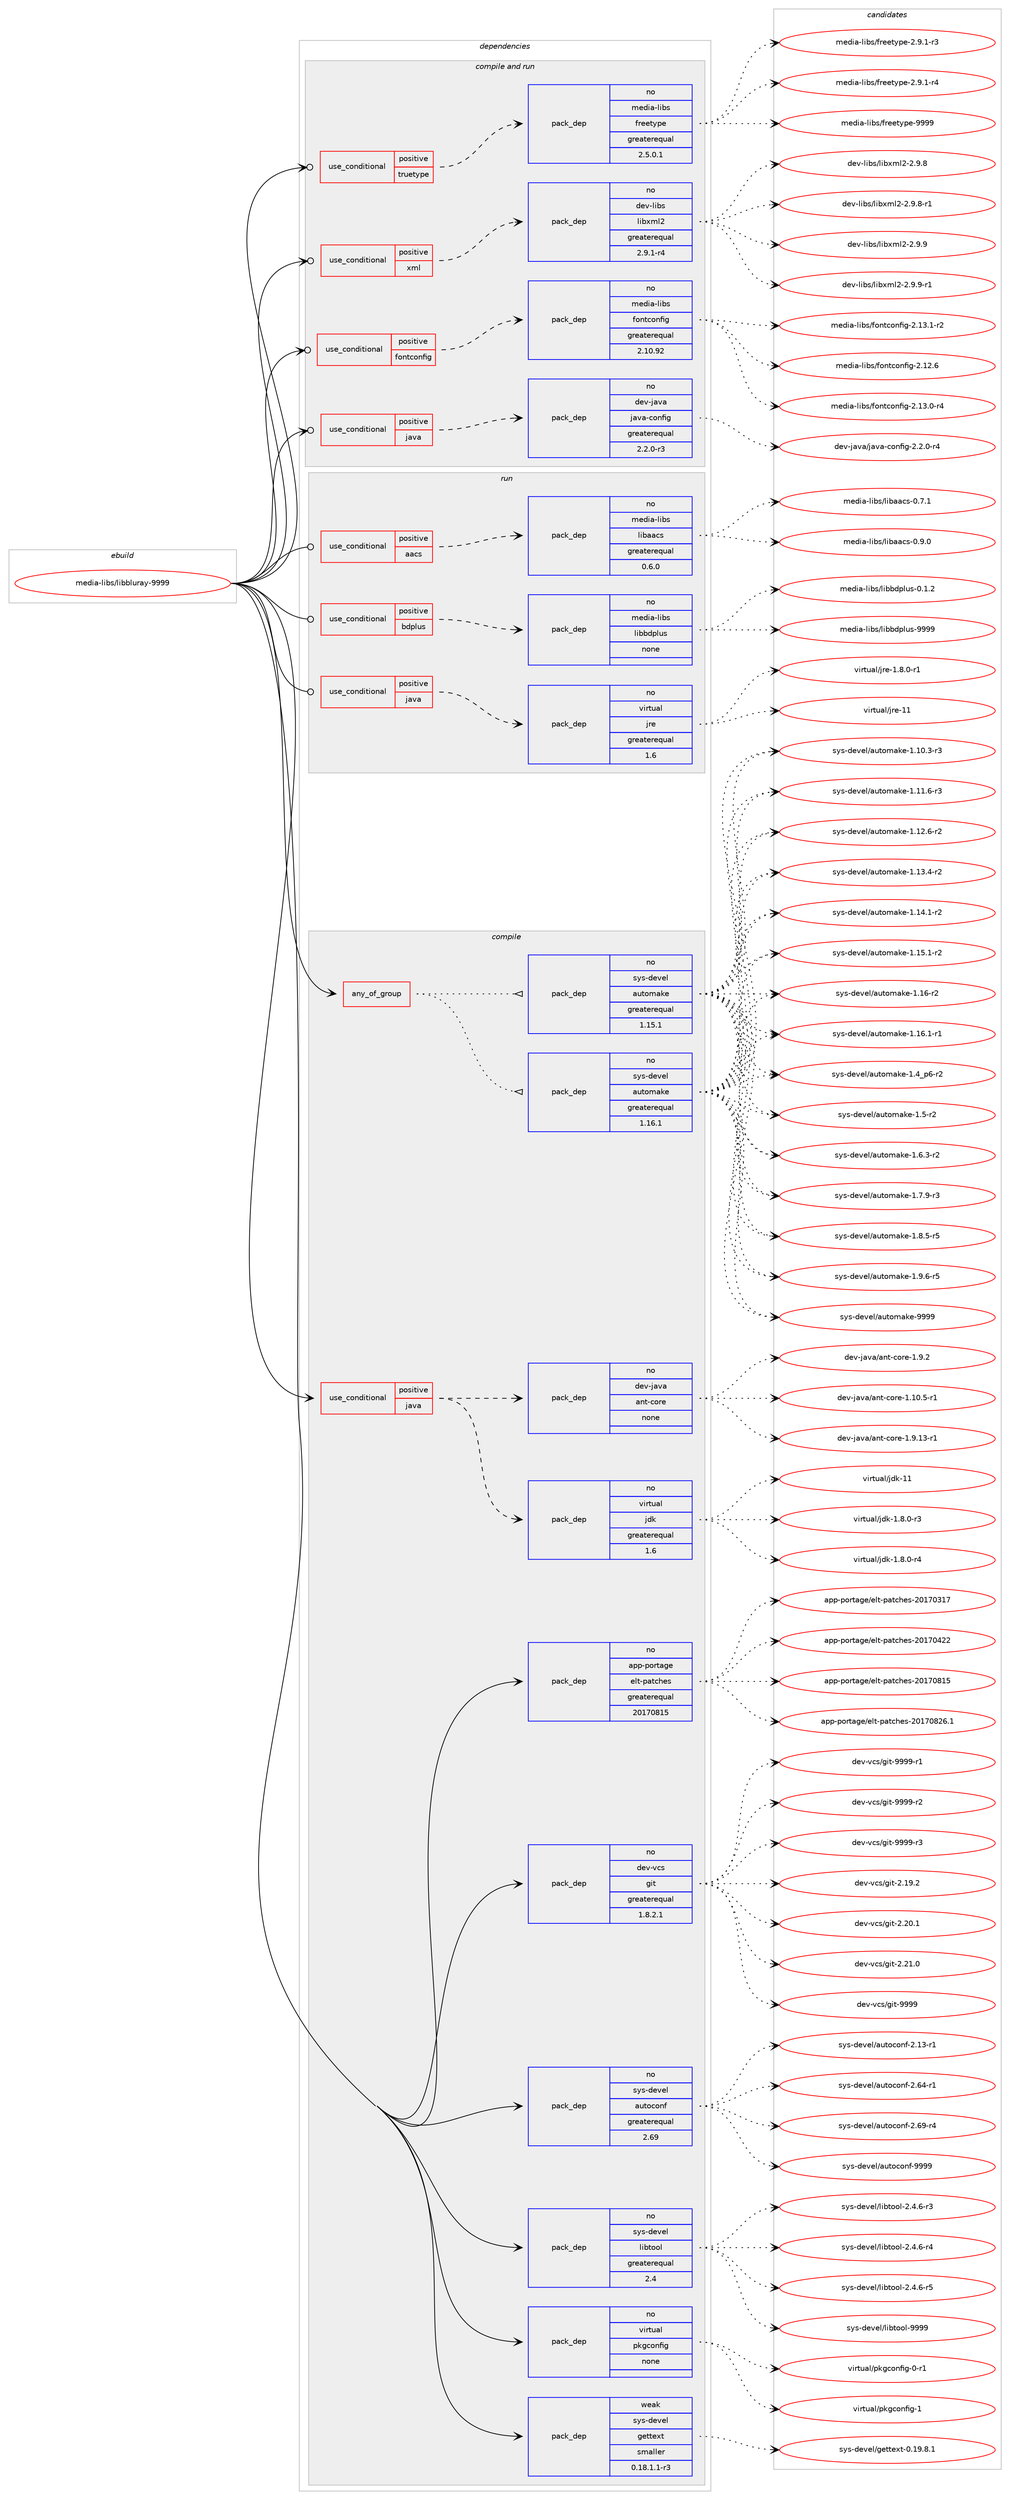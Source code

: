 digraph prolog {

# *************
# Graph options
# *************

newrank=true;
concentrate=true;
compound=true;
graph [rankdir=LR,fontname=Helvetica,fontsize=10,ranksep=1.5];#, ranksep=2.5, nodesep=0.2];
edge  [arrowhead=vee];
node  [fontname=Helvetica,fontsize=10];

# **********
# The ebuild
# **********

subgraph cluster_leftcol {
color=gray;
rank=same;
label=<<i>ebuild</i>>;
id [label="media-libs/libbluray-9999", color=red, width=4, href="../media-libs/libbluray-9999.svg"];
}

# ****************
# The dependencies
# ****************

subgraph cluster_midcol {
color=gray;
label=<<i>dependencies</i>>;
subgraph cluster_compile {
fillcolor="#eeeeee";
style=filled;
label=<<i>compile</i>>;
subgraph any25050 {
dependency1611951 [label=<<TABLE BORDER="0" CELLBORDER="1" CELLSPACING="0" CELLPADDING="4"><TR><TD CELLPADDING="10">any_of_group</TD></TR></TABLE>>, shape=none, color=red];subgraph pack1151925 {
dependency1611952 [label=<<TABLE BORDER="0" CELLBORDER="1" CELLSPACING="0" CELLPADDING="4" WIDTH="220"><TR><TD ROWSPAN="6" CELLPADDING="30">pack_dep</TD></TR><TR><TD WIDTH="110">no</TD></TR><TR><TD>sys-devel</TD></TR><TR><TD>automake</TD></TR><TR><TD>greaterequal</TD></TR><TR><TD>1.16.1</TD></TR></TABLE>>, shape=none, color=blue];
}
dependency1611951:e -> dependency1611952:w [weight=20,style="dotted",arrowhead="oinv"];
subgraph pack1151926 {
dependency1611953 [label=<<TABLE BORDER="0" CELLBORDER="1" CELLSPACING="0" CELLPADDING="4" WIDTH="220"><TR><TD ROWSPAN="6" CELLPADDING="30">pack_dep</TD></TR><TR><TD WIDTH="110">no</TD></TR><TR><TD>sys-devel</TD></TR><TR><TD>automake</TD></TR><TR><TD>greaterequal</TD></TR><TR><TD>1.15.1</TD></TR></TABLE>>, shape=none, color=blue];
}
dependency1611951:e -> dependency1611953:w [weight=20,style="dotted",arrowhead="oinv"];
}
id:e -> dependency1611951:w [weight=20,style="solid",arrowhead="vee"];
subgraph cond434277 {
dependency1611954 [label=<<TABLE BORDER="0" CELLBORDER="1" CELLSPACING="0" CELLPADDING="4"><TR><TD ROWSPAN="3" CELLPADDING="10">use_conditional</TD></TR><TR><TD>positive</TD></TR><TR><TD>java</TD></TR></TABLE>>, shape=none, color=red];
subgraph pack1151927 {
dependency1611955 [label=<<TABLE BORDER="0" CELLBORDER="1" CELLSPACING="0" CELLPADDING="4" WIDTH="220"><TR><TD ROWSPAN="6" CELLPADDING="30">pack_dep</TD></TR><TR><TD WIDTH="110">no</TD></TR><TR><TD>virtual</TD></TR><TR><TD>jdk</TD></TR><TR><TD>greaterequal</TD></TR><TR><TD>1.6</TD></TR></TABLE>>, shape=none, color=blue];
}
dependency1611954:e -> dependency1611955:w [weight=20,style="dashed",arrowhead="vee"];
subgraph pack1151928 {
dependency1611956 [label=<<TABLE BORDER="0" CELLBORDER="1" CELLSPACING="0" CELLPADDING="4" WIDTH="220"><TR><TD ROWSPAN="6" CELLPADDING="30">pack_dep</TD></TR><TR><TD WIDTH="110">no</TD></TR><TR><TD>dev-java</TD></TR><TR><TD>ant-core</TD></TR><TR><TD>none</TD></TR><TR><TD></TD></TR></TABLE>>, shape=none, color=blue];
}
dependency1611954:e -> dependency1611956:w [weight=20,style="dashed",arrowhead="vee"];
}
id:e -> dependency1611954:w [weight=20,style="solid",arrowhead="vee"];
subgraph pack1151929 {
dependency1611957 [label=<<TABLE BORDER="0" CELLBORDER="1" CELLSPACING="0" CELLPADDING="4" WIDTH="220"><TR><TD ROWSPAN="6" CELLPADDING="30">pack_dep</TD></TR><TR><TD WIDTH="110">no</TD></TR><TR><TD>app-portage</TD></TR><TR><TD>elt-patches</TD></TR><TR><TD>greaterequal</TD></TR><TR><TD>20170815</TD></TR></TABLE>>, shape=none, color=blue];
}
id:e -> dependency1611957:w [weight=20,style="solid",arrowhead="vee"];
subgraph pack1151930 {
dependency1611958 [label=<<TABLE BORDER="0" CELLBORDER="1" CELLSPACING="0" CELLPADDING="4" WIDTH="220"><TR><TD ROWSPAN="6" CELLPADDING="30">pack_dep</TD></TR><TR><TD WIDTH="110">no</TD></TR><TR><TD>dev-vcs</TD></TR><TR><TD>git</TD></TR><TR><TD>greaterequal</TD></TR><TR><TD>1.8.2.1</TD></TR></TABLE>>, shape=none, color=blue];
}
id:e -> dependency1611958:w [weight=20,style="solid",arrowhead="vee"];
subgraph pack1151931 {
dependency1611959 [label=<<TABLE BORDER="0" CELLBORDER="1" CELLSPACING="0" CELLPADDING="4" WIDTH="220"><TR><TD ROWSPAN="6" CELLPADDING="30">pack_dep</TD></TR><TR><TD WIDTH="110">no</TD></TR><TR><TD>sys-devel</TD></TR><TR><TD>autoconf</TD></TR><TR><TD>greaterequal</TD></TR><TR><TD>2.69</TD></TR></TABLE>>, shape=none, color=blue];
}
id:e -> dependency1611959:w [weight=20,style="solid",arrowhead="vee"];
subgraph pack1151932 {
dependency1611960 [label=<<TABLE BORDER="0" CELLBORDER="1" CELLSPACING="0" CELLPADDING="4" WIDTH="220"><TR><TD ROWSPAN="6" CELLPADDING="30">pack_dep</TD></TR><TR><TD WIDTH="110">no</TD></TR><TR><TD>sys-devel</TD></TR><TR><TD>libtool</TD></TR><TR><TD>greaterequal</TD></TR><TR><TD>2.4</TD></TR></TABLE>>, shape=none, color=blue];
}
id:e -> dependency1611960:w [weight=20,style="solid",arrowhead="vee"];
subgraph pack1151933 {
dependency1611961 [label=<<TABLE BORDER="0" CELLBORDER="1" CELLSPACING="0" CELLPADDING="4" WIDTH="220"><TR><TD ROWSPAN="6" CELLPADDING="30">pack_dep</TD></TR><TR><TD WIDTH="110">no</TD></TR><TR><TD>virtual</TD></TR><TR><TD>pkgconfig</TD></TR><TR><TD>none</TD></TR><TR><TD></TD></TR></TABLE>>, shape=none, color=blue];
}
id:e -> dependency1611961:w [weight=20,style="solid",arrowhead="vee"];
subgraph pack1151934 {
dependency1611962 [label=<<TABLE BORDER="0" CELLBORDER="1" CELLSPACING="0" CELLPADDING="4" WIDTH="220"><TR><TD ROWSPAN="6" CELLPADDING="30">pack_dep</TD></TR><TR><TD WIDTH="110">weak</TD></TR><TR><TD>sys-devel</TD></TR><TR><TD>gettext</TD></TR><TR><TD>smaller</TD></TR><TR><TD>0.18.1.1-r3</TD></TR></TABLE>>, shape=none, color=blue];
}
id:e -> dependency1611962:w [weight=20,style="solid",arrowhead="vee"];
}
subgraph cluster_compileandrun {
fillcolor="#eeeeee";
style=filled;
label=<<i>compile and run</i>>;
subgraph cond434278 {
dependency1611963 [label=<<TABLE BORDER="0" CELLBORDER="1" CELLSPACING="0" CELLPADDING="4"><TR><TD ROWSPAN="3" CELLPADDING="10">use_conditional</TD></TR><TR><TD>positive</TD></TR><TR><TD>fontconfig</TD></TR></TABLE>>, shape=none, color=red];
subgraph pack1151935 {
dependency1611964 [label=<<TABLE BORDER="0" CELLBORDER="1" CELLSPACING="0" CELLPADDING="4" WIDTH="220"><TR><TD ROWSPAN="6" CELLPADDING="30">pack_dep</TD></TR><TR><TD WIDTH="110">no</TD></TR><TR><TD>media-libs</TD></TR><TR><TD>fontconfig</TD></TR><TR><TD>greaterequal</TD></TR><TR><TD>2.10.92</TD></TR></TABLE>>, shape=none, color=blue];
}
dependency1611963:e -> dependency1611964:w [weight=20,style="dashed",arrowhead="vee"];
}
id:e -> dependency1611963:w [weight=20,style="solid",arrowhead="odotvee"];
subgraph cond434279 {
dependency1611965 [label=<<TABLE BORDER="0" CELLBORDER="1" CELLSPACING="0" CELLPADDING="4"><TR><TD ROWSPAN="3" CELLPADDING="10">use_conditional</TD></TR><TR><TD>positive</TD></TR><TR><TD>java</TD></TR></TABLE>>, shape=none, color=red];
subgraph pack1151936 {
dependency1611966 [label=<<TABLE BORDER="0" CELLBORDER="1" CELLSPACING="0" CELLPADDING="4" WIDTH="220"><TR><TD ROWSPAN="6" CELLPADDING="30">pack_dep</TD></TR><TR><TD WIDTH="110">no</TD></TR><TR><TD>dev-java</TD></TR><TR><TD>java-config</TD></TR><TR><TD>greaterequal</TD></TR><TR><TD>2.2.0-r3</TD></TR></TABLE>>, shape=none, color=blue];
}
dependency1611965:e -> dependency1611966:w [weight=20,style="dashed",arrowhead="vee"];
}
id:e -> dependency1611965:w [weight=20,style="solid",arrowhead="odotvee"];
subgraph cond434280 {
dependency1611967 [label=<<TABLE BORDER="0" CELLBORDER="1" CELLSPACING="0" CELLPADDING="4"><TR><TD ROWSPAN="3" CELLPADDING="10">use_conditional</TD></TR><TR><TD>positive</TD></TR><TR><TD>truetype</TD></TR></TABLE>>, shape=none, color=red];
subgraph pack1151937 {
dependency1611968 [label=<<TABLE BORDER="0" CELLBORDER="1" CELLSPACING="0" CELLPADDING="4" WIDTH="220"><TR><TD ROWSPAN="6" CELLPADDING="30">pack_dep</TD></TR><TR><TD WIDTH="110">no</TD></TR><TR><TD>media-libs</TD></TR><TR><TD>freetype</TD></TR><TR><TD>greaterequal</TD></TR><TR><TD>2.5.0.1</TD></TR></TABLE>>, shape=none, color=blue];
}
dependency1611967:e -> dependency1611968:w [weight=20,style="dashed",arrowhead="vee"];
}
id:e -> dependency1611967:w [weight=20,style="solid",arrowhead="odotvee"];
subgraph cond434281 {
dependency1611969 [label=<<TABLE BORDER="0" CELLBORDER="1" CELLSPACING="0" CELLPADDING="4"><TR><TD ROWSPAN="3" CELLPADDING="10">use_conditional</TD></TR><TR><TD>positive</TD></TR><TR><TD>xml</TD></TR></TABLE>>, shape=none, color=red];
subgraph pack1151938 {
dependency1611970 [label=<<TABLE BORDER="0" CELLBORDER="1" CELLSPACING="0" CELLPADDING="4" WIDTH="220"><TR><TD ROWSPAN="6" CELLPADDING="30">pack_dep</TD></TR><TR><TD WIDTH="110">no</TD></TR><TR><TD>dev-libs</TD></TR><TR><TD>libxml2</TD></TR><TR><TD>greaterequal</TD></TR><TR><TD>2.9.1-r4</TD></TR></TABLE>>, shape=none, color=blue];
}
dependency1611969:e -> dependency1611970:w [weight=20,style="dashed",arrowhead="vee"];
}
id:e -> dependency1611969:w [weight=20,style="solid",arrowhead="odotvee"];
}
subgraph cluster_run {
fillcolor="#eeeeee";
style=filled;
label=<<i>run</i>>;
subgraph cond434282 {
dependency1611971 [label=<<TABLE BORDER="0" CELLBORDER="1" CELLSPACING="0" CELLPADDING="4"><TR><TD ROWSPAN="3" CELLPADDING="10">use_conditional</TD></TR><TR><TD>positive</TD></TR><TR><TD>aacs</TD></TR></TABLE>>, shape=none, color=red];
subgraph pack1151939 {
dependency1611972 [label=<<TABLE BORDER="0" CELLBORDER="1" CELLSPACING="0" CELLPADDING="4" WIDTH="220"><TR><TD ROWSPAN="6" CELLPADDING="30">pack_dep</TD></TR><TR><TD WIDTH="110">no</TD></TR><TR><TD>media-libs</TD></TR><TR><TD>libaacs</TD></TR><TR><TD>greaterequal</TD></TR><TR><TD>0.6.0</TD></TR></TABLE>>, shape=none, color=blue];
}
dependency1611971:e -> dependency1611972:w [weight=20,style="dashed",arrowhead="vee"];
}
id:e -> dependency1611971:w [weight=20,style="solid",arrowhead="odot"];
subgraph cond434283 {
dependency1611973 [label=<<TABLE BORDER="0" CELLBORDER="1" CELLSPACING="0" CELLPADDING="4"><TR><TD ROWSPAN="3" CELLPADDING="10">use_conditional</TD></TR><TR><TD>positive</TD></TR><TR><TD>bdplus</TD></TR></TABLE>>, shape=none, color=red];
subgraph pack1151940 {
dependency1611974 [label=<<TABLE BORDER="0" CELLBORDER="1" CELLSPACING="0" CELLPADDING="4" WIDTH="220"><TR><TD ROWSPAN="6" CELLPADDING="30">pack_dep</TD></TR><TR><TD WIDTH="110">no</TD></TR><TR><TD>media-libs</TD></TR><TR><TD>libbdplus</TD></TR><TR><TD>none</TD></TR><TR><TD></TD></TR></TABLE>>, shape=none, color=blue];
}
dependency1611973:e -> dependency1611974:w [weight=20,style="dashed",arrowhead="vee"];
}
id:e -> dependency1611973:w [weight=20,style="solid",arrowhead="odot"];
subgraph cond434284 {
dependency1611975 [label=<<TABLE BORDER="0" CELLBORDER="1" CELLSPACING="0" CELLPADDING="4"><TR><TD ROWSPAN="3" CELLPADDING="10">use_conditional</TD></TR><TR><TD>positive</TD></TR><TR><TD>java</TD></TR></TABLE>>, shape=none, color=red];
subgraph pack1151941 {
dependency1611976 [label=<<TABLE BORDER="0" CELLBORDER="1" CELLSPACING="0" CELLPADDING="4" WIDTH="220"><TR><TD ROWSPAN="6" CELLPADDING="30">pack_dep</TD></TR><TR><TD WIDTH="110">no</TD></TR><TR><TD>virtual</TD></TR><TR><TD>jre</TD></TR><TR><TD>greaterequal</TD></TR><TR><TD>1.6</TD></TR></TABLE>>, shape=none, color=blue];
}
dependency1611975:e -> dependency1611976:w [weight=20,style="dashed",arrowhead="vee"];
}
id:e -> dependency1611975:w [weight=20,style="solid",arrowhead="odot"];
}
}

# **************
# The candidates
# **************

subgraph cluster_choices {
rank=same;
color=gray;
label=<<i>candidates</i>>;

subgraph choice1151925 {
color=black;
nodesep=1;
choice11512111545100101118101108479711711611110997107101454946494846514511451 [label="sys-devel/automake-1.10.3-r3", color=red, width=4,href="../sys-devel/automake-1.10.3-r3.svg"];
choice11512111545100101118101108479711711611110997107101454946494946544511451 [label="sys-devel/automake-1.11.6-r3", color=red, width=4,href="../sys-devel/automake-1.11.6-r3.svg"];
choice11512111545100101118101108479711711611110997107101454946495046544511450 [label="sys-devel/automake-1.12.6-r2", color=red, width=4,href="../sys-devel/automake-1.12.6-r2.svg"];
choice11512111545100101118101108479711711611110997107101454946495146524511450 [label="sys-devel/automake-1.13.4-r2", color=red, width=4,href="../sys-devel/automake-1.13.4-r2.svg"];
choice11512111545100101118101108479711711611110997107101454946495246494511450 [label="sys-devel/automake-1.14.1-r2", color=red, width=4,href="../sys-devel/automake-1.14.1-r2.svg"];
choice11512111545100101118101108479711711611110997107101454946495346494511450 [label="sys-devel/automake-1.15.1-r2", color=red, width=4,href="../sys-devel/automake-1.15.1-r2.svg"];
choice1151211154510010111810110847971171161111099710710145494649544511450 [label="sys-devel/automake-1.16-r2", color=red, width=4,href="../sys-devel/automake-1.16-r2.svg"];
choice11512111545100101118101108479711711611110997107101454946495446494511449 [label="sys-devel/automake-1.16.1-r1", color=red, width=4,href="../sys-devel/automake-1.16.1-r1.svg"];
choice115121115451001011181011084797117116111109971071014549465295112544511450 [label="sys-devel/automake-1.4_p6-r2", color=red, width=4,href="../sys-devel/automake-1.4_p6-r2.svg"];
choice11512111545100101118101108479711711611110997107101454946534511450 [label="sys-devel/automake-1.5-r2", color=red, width=4,href="../sys-devel/automake-1.5-r2.svg"];
choice115121115451001011181011084797117116111109971071014549465446514511450 [label="sys-devel/automake-1.6.3-r2", color=red, width=4,href="../sys-devel/automake-1.6.3-r2.svg"];
choice115121115451001011181011084797117116111109971071014549465546574511451 [label="sys-devel/automake-1.7.9-r3", color=red, width=4,href="../sys-devel/automake-1.7.9-r3.svg"];
choice115121115451001011181011084797117116111109971071014549465646534511453 [label="sys-devel/automake-1.8.5-r5", color=red, width=4,href="../sys-devel/automake-1.8.5-r5.svg"];
choice115121115451001011181011084797117116111109971071014549465746544511453 [label="sys-devel/automake-1.9.6-r5", color=red, width=4,href="../sys-devel/automake-1.9.6-r5.svg"];
choice115121115451001011181011084797117116111109971071014557575757 [label="sys-devel/automake-9999", color=red, width=4,href="../sys-devel/automake-9999.svg"];
dependency1611952:e -> choice11512111545100101118101108479711711611110997107101454946494846514511451:w [style=dotted,weight="100"];
dependency1611952:e -> choice11512111545100101118101108479711711611110997107101454946494946544511451:w [style=dotted,weight="100"];
dependency1611952:e -> choice11512111545100101118101108479711711611110997107101454946495046544511450:w [style=dotted,weight="100"];
dependency1611952:e -> choice11512111545100101118101108479711711611110997107101454946495146524511450:w [style=dotted,weight="100"];
dependency1611952:e -> choice11512111545100101118101108479711711611110997107101454946495246494511450:w [style=dotted,weight="100"];
dependency1611952:e -> choice11512111545100101118101108479711711611110997107101454946495346494511450:w [style=dotted,weight="100"];
dependency1611952:e -> choice1151211154510010111810110847971171161111099710710145494649544511450:w [style=dotted,weight="100"];
dependency1611952:e -> choice11512111545100101118101108479711711611110997107101454946495446494511449:w [style=dotted,weight="100"];
dependency1611952:e -> choice115121115451001011181011084797117116111109971071014549465295112544511450:w [style=dotted,weight="100"];
dependency1611952:e -> choice11512111545100101118101108479711711611110997107101454946534511450:w [style=dotted,weight="100"];
dependency1611952:e -> choice115121115451001011181011084797117116111109971071014549465446514511450:w [style=dotted,weight="100"];
dependency1611952:e -> choice115121115451001011181011084797117116111109971071014549465546574511451:w [style=dotted,weight="100"];
dependency1611952:e -> choice115121115451001011181011084797117116111109971071014549465646534511453:w [style=dotted,weight="100"];
dependency1611952:e -> choice115121115451001011181011084797117116111109971071014549465746544511453:w [style=dotted,weight="100"];
dependency1611952:e -> choice115121115451001011181011084797117116111109971071014557575757:w [style=dotted,weight="100"];
}
subgraph choice1151926 {
color=black;
nodesep=1;
choice11512111545100101118101108479711711611110997107101454946494846514511451 [label="sys-devel/automake-1.10.3-r3", color=red, width=4,href="../sys-devel/automake-1.10.3-r3.svg"];
choice11512111545100101118101108479711711611110997107101454946494946544511451 [label="sys-devel/automake-1.11.6-r3", color=red, width=4,href="../sys-devel/automake-1.11.6-r3.svg"];
choice11512111545100101118101108479711711611110997107101454946495046544511450 [label="sys-devel/automake-1.12.6-r2", color=red, width=4,href="../sys-devel/automake-1.12.6-r2.svg"];
choice11512111545100101118101108479711711611110997107101454946495146524511450 [label="sys-devel/automake-1.13.4-r2", color=red, width=4,href="../sys-devel/automake-1.13.4-r2.svg"];
choice11512111545100101118101108479711711611110997107101454946495246494511450 [label="sys-devel/automake-1.14.1-r2", color=red, width=4,href="../sys-devel/automake-1.14.1-r2.svg"];
choice11512111545100101118101108479711711611110997107101454946495346494511450 [label="sys-devel/automake-1.15.1-r2", color=red, width=4,href="../sys-devel/automake-1.15.1-r2.svg"];
choice1151211154510010111810110847971171161111099710710145494649544511450 [label="sys-devel/automake-1.16-r2", color=red, width=4,href="../sys-devel/automake-1.16-r2.svg"];
choice11512111545100101118101108479711711611110997107101454946495446494511449 [label="sys-devel/automake-1.16.1-r1", color=red, width=4,href="../sys-devel/automake-1.16.1-r1.svg"];
choice115121115451001011181011084797117116111109971071014549465295112544511450 [label="sys-devel/automake-1.4_p6-r2", color=red, width=4,href="../sys-devel/automake-1.4_p6-r2.svg"];
choice11512111545100101118101108479711711611110997107101454946534511450 [label="sys-devel/automake-1.5-r2", color=red, width=4,href="../sys-devel/automake-1.5-r2.svg"];
choice115121115451001011181011084797117116111109971071014549465446514511450 [label="sys-devel/automake-1.6.3-r2", color=red, width=4,href="../sys-devel/automake-1.6.3-r2.svg"];
choice115121115451001011181011084797117116111109971071014549465546574511451 [label="sys-devel/automake-1.7.9-r3", color=red, width=4,href="../sys-devel/automake-1.7.9-r3.svg"];
choice115121115451001011181011084797117116111109971071014549465646534511453 [label="sys-devel/automake-1.8.5-r5", color=red, width=4,href="../sys-devel/automake-1.8.5-r5.svg"];
choice115121115451001011181011084797117116111109971071014549465746544511453 [label="sys-devel/automake-1.9.6-r5", color=red, width=4,href="../sys-devel/automake-1.9.6-r5.svg"];
choice115121115451001011181011084797117116111109971071014557575757 [label="sys-devel/automake-9999", color=red, width=4,href="../sys-devel/automake-9999.svg"];
dependency1611953:e -> choice11512111545100101118101108479711711611110997107101454946494846514511451:w [style=dotted,weight="100"];
dependency1611953:e -> choice11512111545100101118101108479711711611110997107101454946494946544511451:w [style=dotted,weight="100"];
dependency1611953:e -> choice11512111545100101118101108479711711611110997107101454946495046544511450:w [style=dotted,weight="100"];
dependency1611953:e -> choice11512111545100101118101108479711711611110997107101454946495146524511450:w [style=dotted,weight="100"];
dependency1611953:e -> choice11512111545100101118101108479711711611110997107101454946495246494511450:w [style=dotted,weight="100"];
dependency1611953:e -> choice11512111545100101118101108479711711611110997107101454946495346494511450:w [style=dotted,weight="100"];
dependency1611953:e -> choice1151211154510010111810110847971171161111099710710145494649544511450:w [style=dotted,weight="100"];
dependency1611953:e -> choice11512111545100101118101108479711711611110997107101454946495446494511449:w [style=dotted,weight="100"];
dependency1611953:e -> choice115121115451001011181011084797117116111109971071014549465295112544511450:w [style=dotted,weight="100"];
dependency1611953:e -> choice11512111545100101118101108479711711611110997107101454946534511450:w [style=dotted,weight="100"];
dependency1611953:e -> choice115121115451001011181011084797117116111109971071014549465446514511450:w [style=dotted,weight="100"];
dependency1611953:e -> choice115121115451001011181011084797117116111109971071014549465546574511451:w [style=dotted,weight="100"];
dependency1611953:e -> choice115121115451001011181011084797117116111109971071014549465646534511453:w [style=dotted,weight="100"];
dependency1611953:e -> choice115121115451001011181011084797117116111109971071014549465746544511453:w [style=dotted,weight="100"];
dependency1611953:e -> choice115121115451001011181011084797117116111109971071014557575757:w [style=dotted,weight="100"];
}
subgraph choice1151927 {
color=black;
nodesep=1;
choice11810511411611797108471061001074549465646484511451 [label="virtual/jdk-1.8.0-r3", color=red, width=4,href="../virtual/jdk-1.8.0-r3.svg"];
choice11810511411611797108471061001074549465646484511452 [label="virtual/jdk-1.8.0-r4", color=red, width=4,href="../virtual/jdk-1.8.0-r4.svg"];
choice1181051141161179710847106100107454949 [label="virtual/jdk-11", color=red, width=4,href="../virtual/jdk-11.svg"];
dependency1611955:e -> choice11810511411611797108471061001074549465646484511451:w [style=dotted,weight="100"];
dependency1611955:e -> choice11810511411611797108471061001074549465646484511452:w [style=dotted,weight="100"];
dependency1611955:e -> choice1181051141161179710847106100107454949:w [style=dotted,weight="100"];
}
subgraph choice1151928 {
color=black;
nodesep=1;
choice10010111845106971189747971101164599111114101454946494846534511449 [label="dev-java/ant-core-1.10.5-r1", color=red, width=4,href="../dev-java/ant-core-1.10.5-r1.svg"];
choice10010111845106971189747971101164599111114101454946574649514511449 [label="dev-java/ant-core-1.9.13-r1", color=red, width=4,href="../dev-java/ant-core-1.9.13-r1.svg"];
choice10010111845106971189747971101164599111114101454946574650 [label="dev-java/ant-core-1.9.2", color=red, width=4,href="../dev-java/ant-core-1.9.2.svg"];
dependency1611956:e -> choice10010111845106971189747971101164599111114101454946494846534511449:w [style=dotted,weight="100"];
dependency1611956:e -> choice10010111845106971189747971101164599111114101454946574649514511449:w [style=dotted,weight="100"];
dependency1611956:e -> choice10010111845106971189747971101164599111114101454946574650:w [style=dotted,weight="100"];
}
subgraph choice1151929 {
color=black;
nodesep=1;
choice97112112451121111141169710310147101108116451129711699104101115455048495548514955 [label="app-portage/elt-patches-20170317", color=red, width=4,href="../app-portage/elt-patches-20170317.svg"];
choice97112112451121111141169710310147101108116451129711699104101115455048495548525050 [label="app-portage/elt-patches-20170422", color=red, width=4,href="../app-portage/elt-patches-20170422.svg"];
choice97112112451121111141169710310147101108116451129711699104101115455048495548564953 [label="app-portage/elt-patches-20170815", color=red, width=4,href="../app-portage/elt-patches-20170815.svg"];
choice971121124511211111411697103101471011081164511297116991041011154550484955485650544649 [label="app-portage/elt-patches-20170826.1", color=red, width=4,href="../app-portage/elt-patches-20170826.1.svg"];
dependency1611957:e -> choice97112112451121111141169710310147101108116451129711699104101115455048495548514955:w [style=dotted,weight="100"];
dependency1611957:e -> choice97112112451121111141169710310147101108116451129711699104101115455048495548525050:w [style=dotted,weight="100"];
dependency1611957:e -> choice97112112451121111141169710310147101108116451129711699104101115455048495548564953:w [style=dotted,weight="100"];
dependency1611957:e -> choice971121124511211111411697103101471011081164511297116991041011154550484955485650544649:w [style=dotted,weight="100"];
}
subgraph choice1151930 {
color=black;
nodesep=1;
choice10010111845118991154710310511645504649574650 [label="dev-vcs/git-2.19.2", color=red, width=4,href="../dev-vcs/git-2.19.2.svg"];
choice10010111845118991154710310511645504650484649 [label="dev-vcs/git-2.20.1", color=red, width=4,href="../dev-vcs/git-2.20.1.svg"];
choice10010111845118991154710310511645504650494648 [label="dev-vcs/git-2.21.0", color=red, width=4,href="../dev-vcs/git-2.21.0.svg"];
choice1001011184511899115471031051164557575757 [label="dev-vcs/git-9999", color=red, width=4,href="../dev-vcs/git-9999.svg"];
choice10010111845118991154710310511645575757574511449 [label="dev-vcs/git-9999-r1", color=red, width=4,href="../dev-vcs/git-9999-r1.svg"];
choice10010111845118991154710310511645575757574511450 [label="dev-vcs/git-9999-r2", color=red, width=4,href="../dev-vcs/git-9999-r2.svg"];
choice10010111845118991154710310511645575757574511451 [label="dev-vcs/git-9999-r3", color=red, width=4,href="../dev-vcs/git-9999-r3.svg"];
dependency1611958:e -> choice10010111845118991154710310511645504649574650:w [style=dotted,weight="100"];
dependency1611958:e -> choice10010111845118991154710310511645504650484649:w [style=dotted,weight="100"];
dependency1611958:e -> choice10010111845118991154710310511645504650494648:w [style=dotted,weight="100"];
dependency1611958:e -> choice1001011184511899115471031051164557575757:w [style=dotted,weight="100"];
dependency1611958:e -> choice10010111845118991154710310511645575757574511449:w [style=dotted,weight="100"];
dependency1611958:e -> choice10010111845118991154710310511645575757574511450:w [style=dotted,weight="100"];
dependency1611958:e -> choice10010111845118991154710310511645575757574511451:w [style=dotted,weight="100"];
}
subgraph choice1151931 {
color=black;
nodesep=1;
choice1151211154510010111810110847971171161119911111010245504649514511449 [label="sys-devel/autoconf-2.13-r1", color=red, width=4,href="../sys-devel/autoconf-2.13-r1.svg"];
choice1151211154510010111810110847971171161119911111010245504654524511449 [label="sys-devel/autoconf-2.64-r1", color=red, width=4,href="../sys-devel/autoconf-2.64-r1.svg"];
choice1151211154510010111810110847971171161119911111010245504654574511452 [label="sys-devel/autoconf-2.69-r4", color=red, width=4,href="../sys-devel/autoconf-2.69-r4.svg"];
choice115121115451001011181011084797117116111991111101024557575757 [label="sys-devel/autoconf-9999", color=red, width=4,href="../sys-devel/autoconf-9999.svg"];
dependency1611959:e -> choice1151211154510010111810110847971171161119911111010245504649514511449:w [style=dotted,weight="100"];
dependency1611959:e -> choice1151211154510010111810110847971171161119911111010245504654524511449:w [style=dotted,weight="100"];
dependency1611959:e -> choice1151211154510010111810110847971171161119911111010245504654574511452:w [style=dotted,weight="100"];
dependency1611959:e -> choice115121115451001011181011084797117116111991111101024557575757:w [style=dotted,weight="100"];
}
subgraph choice1151932 {
color=black;
nodesep=1;
choice1151211154510010111810110847108105981161111111084550465246544511451 [label="sys-devel/libtool-2.4.6-r3", color=red, width=4,href="../sys-devel/libtool-2.4.6-r3.svg"];
choice1151211154510010111810110847108105981161111111084550465246544511452 [label="sys-devel/libtool-2.4.6-r4", color=red, width=4,href="../sys-devel/libtool-2.4.6-r4.svg"];
choice1151211154510010111810110847108105981161111111084550465246544511453 [label="sys-devel/libtool-2.4.6-r5", color=red, width=4,href="../sys-devel/libtool-2.4.6-r5.svg"];
choice1151211154510010111810110847108105981161111111084557575757 [label="sys-devel/libtool-9999", color=red, width=4,href="../sys-devel/libtool-9999.svg"];
dependency1611960:e -> choice1151211154510010111810110847108105981161111111084550465246544511451:w [style=dotted,weight="100"];
dependency1611960:e -> choice1151211154510010111810110847108105981161111111084550465246544511452:w [style=dotted,weight="100"];
dependency1611960:e -> choice1151211154510010111810110847108105981161111111084550465246544511453:w [style=dotted,weight="100"];
dependency1611960:e -> choice1151211154510010111810110847108105981161111111084557575757:w [style=dotted,weight="100"];
}
subgraph choice1151933 {
color=black;
nodesep=1;
choice11810511411611797108471121071039911111010210510345484511449 [label="virtual/pkgconfig-0-r1", color=red, width=4,href="../virtual/pkgconfig-0-r1.svg"];
choice1181051141161179710847112107103991111101021051034549 [label="virtual/pkgconfig-1", color=red, width=4,href="../virtual/pkgconfig-1.svg"];
dependency1611961:e -> choice11810511411611797108471121071039911111010210510345484511449:w [style=dotted,weight="100"];
dependency1611961:e -> choice1181051141161179710847112107103991111101021051034549:w [style=dotted,weight="100"];
}
subgraph choice1151934 {
color=black;
nodesep=1;
choice1151211154510010111810110847103101116116101120116454846495746564649 [label="sys-devel/gettext-0.19.8.1", color=red, width=4,href="../sys-devel/gettext-0.19.8.1.svg"];
dependency1611962:e -> choice1151211154510010111810110847103101116116101120116454846495746564649:w [style=dotted,weight="100"];
}
subgraph choice1151935 {
color=black;
nodesep=1;
choice109101100105974510810598115471021111101169911111010210510345504649504654 [label="media-libs/fontconfig-2.12.6", color=red, width=4,href="../media-libs/fontconfig-2.12.6.svg"];
choice1091011001059745108105981154710211111011699111110102105103455046495146484511452 [label="media-libs/fontconfig-2.13.0-r4", color=red, width=4,href="../media-libs/fontconfig-2.13.0-r4.svg"];
choice1091011001059745108105981154710211111011699111110102105103455046495146494511450 [label="media-libs/fontconfig-2.13.1-r2", color=red, width=4,href="../media-libs/fontconfig-2.13.1-r2.svg"];
dependency1611964:e -> choice109101100105974510810598115471021111101169911111010210510345504649504654:w [style=dotted,weight="100"];
dependency1611964:e -> choice1091011001059745108105981154710211111011699111110102105103455046495146484511452:w [style=dotted,weight="100"];
dependency1611964:e -> choice1091011001059745108105981154710211111011699111110102105103455046495146494511450:w [style=dotted,weight="100"];
}
subgraph choice1151936 {
color=black;
nodesep=1;
choice10010111845106971189747106971189745991111101021051034550465046484511452 [label="dev-java/java-config-2.2.0-r4", color=red, width=4,href="../dev-java/java-config-2.2.0-r4.svg"];
dependency1611966:e -> choice10010111845106971189747106971189745991111101021051034550465046484511452:w [style=dotted,weight="100"];
}
subgraph choice1151937 {
color=black;
nodesep=1;
choice109101100105974510810598115471021141011011161211121014550465746494511451 [label="media-libs/freetype-2.9.1-r3", color=red, width=4,href="../media-libs/freetype-2.9.1-r3.svg"];
choice109101100105974510810598115471021141011011161211121014550465746494511452 [label="media-libs/freetype-2.9.1-r4", color=red, width=4,href="../media-libs/freetype-2.9.1-r4.svg"];
choice109101100105974510810598115471021141011011161211121014557575757 [label="media-libs/freetype-9999", color=red, width=4,href="../media-libs/freetype-9999.svg"];
dependency1611968:e -> choice109101100105974510810598115471021141011011161211121014550465746494511451:w [style=dotted,weight="100"];
dependency1611968:e -> choice109101100105974510810598115471021141011011161211121014550465746494511452:w [style=dotted,weight="100"];
dependency1611968:e -> choice109101100105974510810598115471021141011011161211121014557575757:w [style=dotted,weight="100"];
}
subgraph choice1151938 {
color=black;
nodesep=1;
choice1001011184510810598115471081059812010910850455046574656 [label="dev-libs/libxml2-2.9.8", color=red, width=4,href="../dev-libs/libxml2-2.9.8.svg"];
choice10010111845108105981154710810598120109108504550465746564511449 [label="dev-libs/libxml2-2.9.8-r1", color=red, width=4,href="../dev-libs/libxml2-2.9.8-r1.svg"];
choice1001011184510810598115471081059812010910850455046574657 [label="dev-libs/libxml2-2.9.9", color=red, width=4,href="../dev-libs/libxml2-2.9.9.svg"];
choice10010111845108105981154710810598120109108504550465746574511449 [label="dev-libs/libxml2-2.9.9-r1", color=red, width=4,href="../dev-libs/libxml2-2.9.9-r1.svg"];
dependency1611970:e -> choice1001011184510810598115471081059812010910850455046574656:w [style=dotted,weight="100"];
dependency1611970:e -> choice10010111845108105981154710810598120109108504550465746564511449:w [style=dotted,weight="100"];
dependency1611970:e -> choice1001011184510810598115471081059812010910850455046574657:w [style=dotted,weight="100"];
dependency1611970:e -> choice10010111845108105981154710810598120109108504550465746574511449:w [style=dotted,weight="100"];
}
subgraph choice1151939 {
color=black;
nodesep=1;
choice1091011001059745108105981154710810598979799115454846554649 [label="media-libs/libaacs-0.7.1", color=red, width=4,href="../media-libs/libaacs-0.7.1.svg"];
choice1091011001059745108105981154710810598979799115454846574648 [label="media-libs/libaacs-0.9.0", color=red, width=4,href="../media-libs/libaacs-0.9.0.svg"];
dependency1611972:e -> choice1091011001059745108105981154710810598979799115454846554649:w [style=dotted,weight="100"];
dependency1611972:e -> choice1091011001059745108105981154710810598979799115454846574648:w [style=dotted,weight="100"];
}
subgraph choice1151940 {
color=black;
nodesep=1;
choice109101100105974510810598115471081059898100112108117115454846494650 [label="media-libs/libbdplus-0.1.2", color=red, width=4,href="../media-libs/libbdplus-0.1.2.svg"];
choice1091011001059745108105981154710810598981001121081171154557575757 [label="media-libs/libbdplus-9999", color=red, width=4,href="../media-libs/libbdplus-9999.svg"];
dependency1611974:e -> choice109101100105974510810598115471081059898100112108117115454846494650:w [style=dotted,weight="100"];
dependency1611974:e -> choice1091011001059745108105981154710810598981001121081171154557575757:w [style=dotted,weight="100"];
}
subgraph choice1151941 {
color=black;
nodesep=1;
choice11810511411611797108471061141014549465646484511449 [label="virtual/jre-1.8.0-r1", color=red, width=4,href="../virtual/jre-1.8.0-r1.svg"];
choice1181051141161179710847106114101454949 [label="virtual/jre-11", color=red, width=4,href="../virtual/jre-11.svg"];
dependency1611976:e -> choice11810511411611797108471061141014549465646484511449:w [style=dotted,weight="100"];
dependency1611976:e -> choice1181051141161179710847106114101454949:w [style=dotted,weight="100"];
}
}

}
